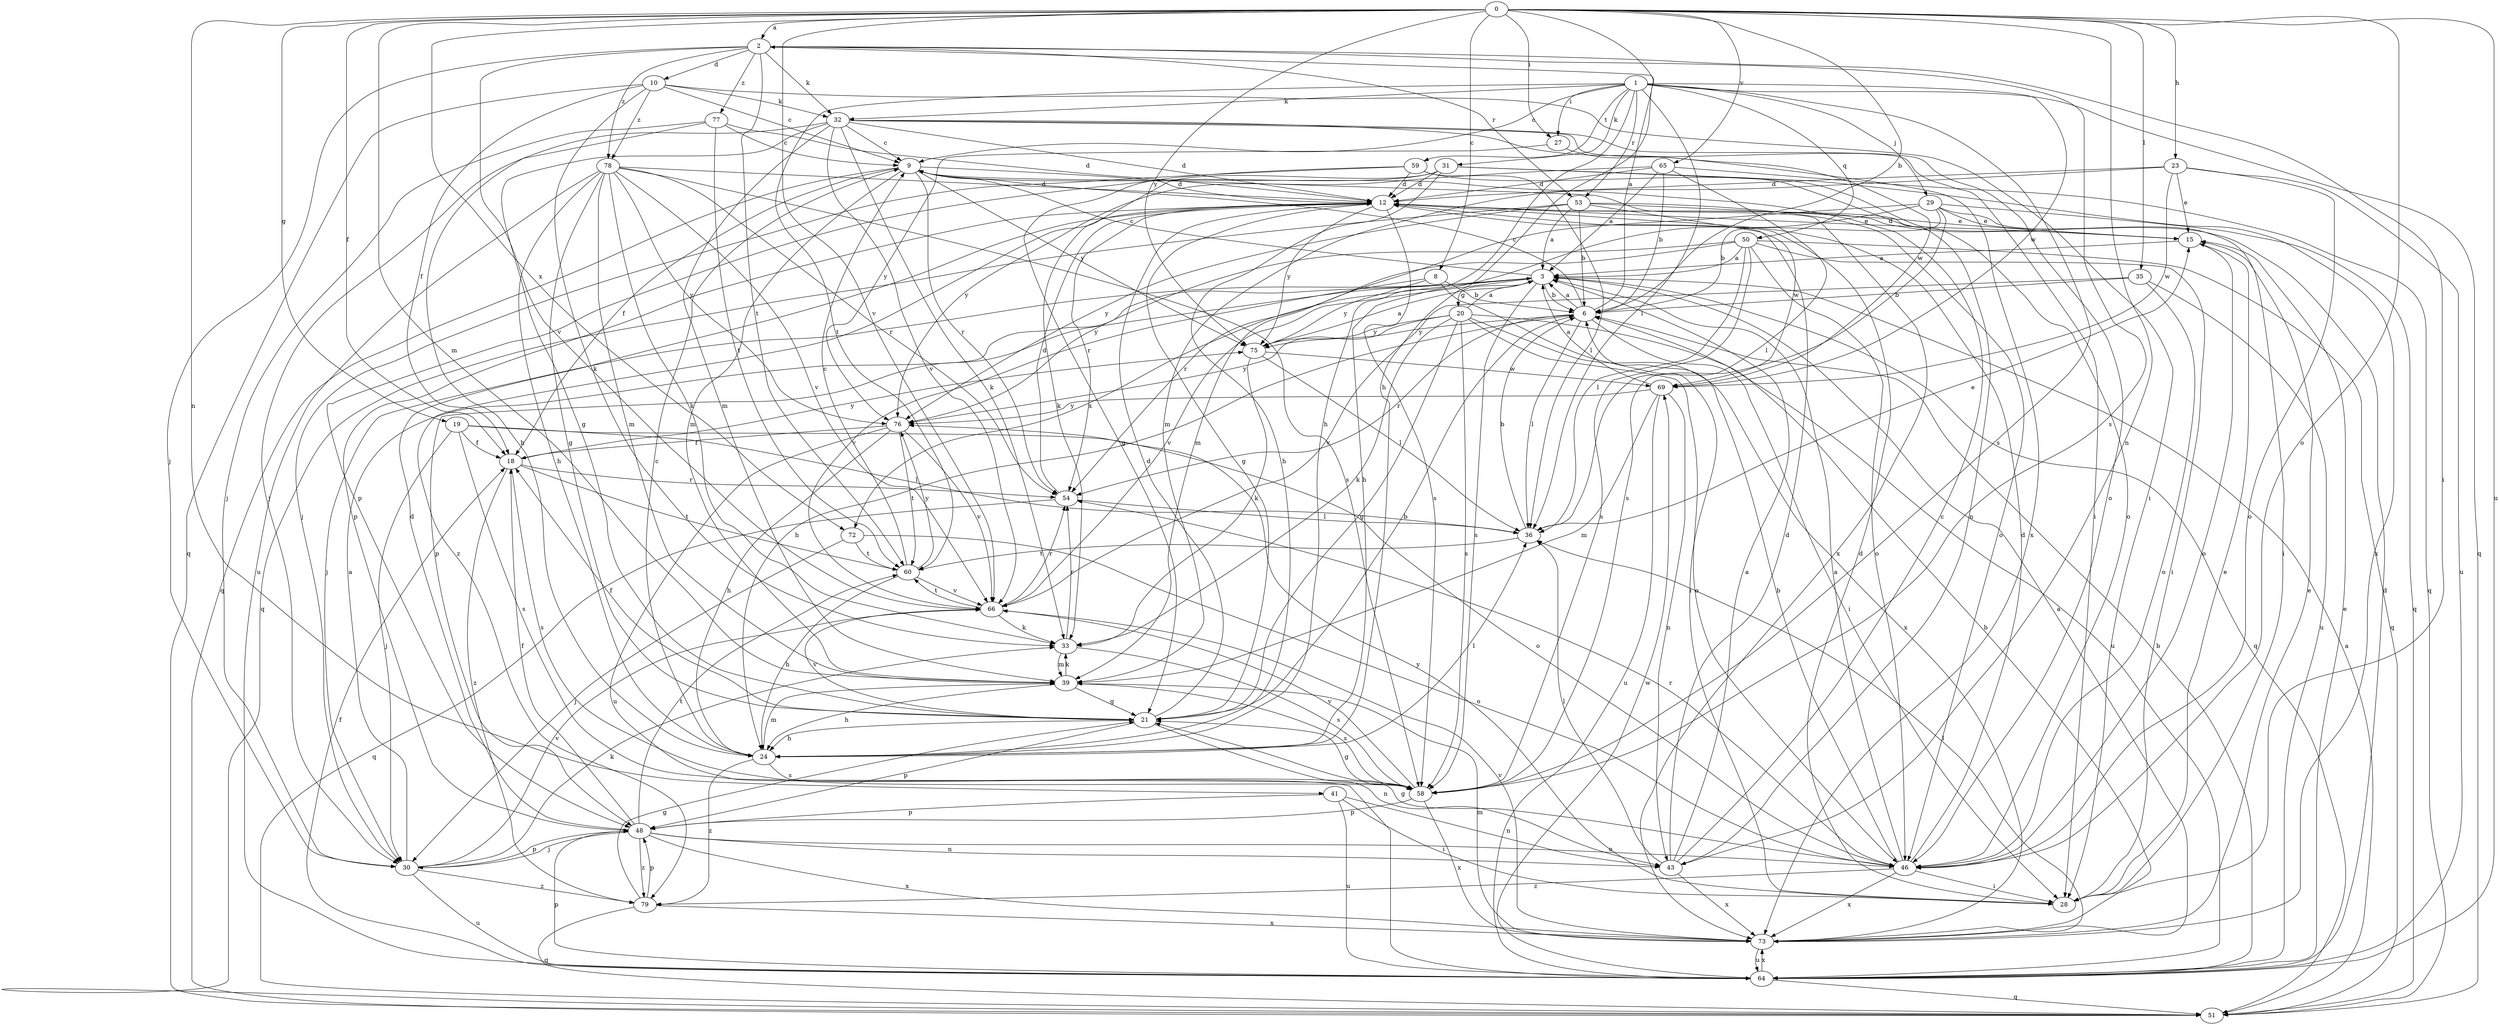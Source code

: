 strict digraph  {
0;
1;
2;
3;
6;
8;
9;
10;
12;
15;
18;
19;
20;
21;
23;
24;
27;
28;
29;
30;
31;
32;
33;
35;
36;
39;
41;
43;
46;
48;
50;
51;
53;
54;
58;
59;
60;
64;
65;
66;
69;
72;
73;
75;
76;
77;
78;
79;
0 -> 2  [label=a];
0 -> 6  [label=b];
0 -> 8  [label=c];
0 -> 18  [label=f];
0 -> 19  [label=g];
0 -> 23  [label=h];
0 -> 24  [label=h];
0 -> 27  [label=i];
0 -> 35  [label=l];
0 -> 39  [label=m];
0 -> 41  [label=n];
0 -> 43  [label=n];
0 -> 46  [label=o];
0 -> 64  [label=u];
0 -> 65  [label=v];
0 -> 66  [label=v];
0 -> 72  [label=x];
0 -> 75  [label=y];
1 -> 9  [label=c];
1 -> 24  [label=h];
1 -> 27  [label=i];
1 -> 29  [label=j];
1 -> 31  [label=k];
1 -> 32  [label=k];
1 -> 36  [label=l];
1 -> 50  [label=q];
1 -> 51  [label=q];
1 -> 53  [label=r];
1 -> 58  [label=s];
1 -> 59  [label=t];
1 -> 60  [label=t];
1 -> 69  [label=w];
2 -> 10  [label=d];
2 -> 28  [label=i];
2 -> 30  [label=j];
2 -> 32  [label=k];
2 -> 53  [label=r];
2 -> 58  [label=s];
2 -> 60  [label=t];
2 -> 66  [label=v];
2 -> 77  [label=z];
2 -> 78  [label=z];
3 -> 6  [label=b];
3 -> 9  [label=c];
3 -> 20  [label=g];
3 -> 30  [label=j];
3 -> 48  [label=p];
3 -> 51  [label=q];
3 -> 58  [label=s];
3 -> 66  [label=v];
3 -> 72  [label=x];
6 -> 2  [label=a];
6 -> 3  [label=a];
6 -> 9  [label=c];
6 -> 24  [label=h];
6 -> 28  [label=i];
6 -> 36  [label=l];
6 -> 54  [label=r];
6 -> 75  [label=y];
8 -> 6  [label=b];
8 -> 28  [label=i];
8 -> 66  [label=v];
8 -> 75  [label=y];
9 -> 12  [label=d];
9 -> 18  [label=f];
9 -> 39  [label=m];
9 -> 51  [label=q];
9 -> 54  [label=r];
9 -> 73  [label=x];
9 -> 75  [label=y];
10 -> 9  [label=c];
10 -> 18  [label=f];
10 -> 28  [label=i];
10 -> 32  [label=k];
10 -> 33  [label=k];
10 -> 51  [label=q];
10 -> 78  [label=z];
12 -> 15  [label=e];
12 -> 21  [label=g];
12 -> 48  [label=p];
12 -> 54  [label=r];
12 -> 58  [label=s];
12 -> 75  [label=y];
12 -> 79  [label=z];
15 -> 3  [label=a];
15 -> 12  [label=d];
15 -> 46  [label=o];
18 -> 54  [label=r];
18 -> 58  [label=s];
18 -> 60  [label=t];
18 -> 75  [label=y];
18 -> 79  [label=z];
19 -> 18  [label=f];
19 -> 30  [label=j];
19 -> 36  [label=l];
19 -> 46  [label=o];
19 -> 58  [label=s];
20 -> 3  [label=a];
20 -> 21  [label=g];
20 -> 33  [label=k];
20 -> 46  [label=o];
20 -> 58  [label=s];
20 -> 64  [label=u];
20 -> 73  [label=x];
20 -> 75  [label=y];
20 -> 76  [label=y];
21 -> 6  [label=b];
21 -> 12  [label=d];
21 -> 18  [label=f];
21 -> 24  [label=h];
21 -> 43  [label=n];
21 -> 48  [label=p];
21 -> 66  [label=v];
23 -> 12  [label=d];
23 -> 15  [label=e];
23 -> 39  [label=m];
23 -> 46  [label=o];
23 -> 64  [label=u];
23 -> 69  [label=w];
24 -> 9  [label=c];
24 -> 36  [label=l];
24 -> 39  [label=m];
24 -> 58  [label=s];
24 -> 79  [label=z];
27 -> 69  [label=w];
27 -> 76  [label=y];
28 -> 12  [label=d];
28 -> 15  [label=e];
28 -> 76  [label=y];
29 -> 6  [label=b];
29 -> 15  [label=e];
29 -> 24  [label=h];
29 -> 28  [label=i];
29 -> 39  [label=m];
29 -> 51  [label=q];
29 -> 58  [label=s];
30 -> 3  [label=a];
30 -> 33  [label=k];
30 -> 48  [label=p];
30 -> 64  [label=u];
30 -> 66  [label=v];
30 -> 79  [label=z];
31 -> 12  [label=d];
31 -> 24  [label=h];
31 -> 33  [label=k];
31 -> 46  [label=o];
31 -> 48  [label=p];
31 -> 73  [label=x];
32 -> 9  [label=c];
32 -> 12  [label=d];
32 -> 21  [label=g];
32 -> 28  [label=i];
32 -> 30  [label=j];
32 -> 33  [label=k];
32 -> 39  [label=m];
32 -> 46  [label=o];
32 -> 66  [label=v];
32 -> 73  [label=x];
33 -> 39  [label=m];
33 -> 54  [label=r];
33 -> 58  [label=s];
35 -> 6  [label=b];
35 -> 46  [label=o];
35 -> 64  [label=u];
35 -> 66  [label=v];
36 -> 6  [label=b];
36 -> 15  [label=e];
36 -> 60  [label=t];
39 -> 21  [label=g];
39 -> 24  [label=h];
39 -> 33  [label=k];
39 -> 58  [label=s];
41 -> 28  [label=i];
41 -> 43  [label=n];
41 -> 48  [label=p];
41 -> 64  [label=u];
43 -> 3  [label=a];
43 -> 9  [label=c];
43 -> 12  [label=d];
43 -> 36  [label=l];
43 -> 73  [label=x];
46 -> 3  [label=a];
46 -> 6  [label=b];
46 -> 12  [label=d];
46 -> 21  [label=g];
46 -> 28  [label=i];
46 -> 54  [label=r];
46 -> 73  [label=x];
46 -> 79  [label=z];
48 -> 12  [label=d];
48 -> 18  [label=f];
48 -> 30  [label=j];
48 -> 43  [label=n];
48 -> 46  [label=o];
48 -> 60  [label=t];
48 -> 73  [label=x];
48 -> 79  [label=z];
50 -> 3  [label=a];
50 -> 28  [label=i];
50 -> 36  [label=l];
50 -> 46  [label=o];
50 -> 51  [label=q];
50 -> 54  [label=r];
50 -> 58  [label=s];
50 -> 76  [label=y];
51 -> 3  [label=a];
53 -> 3  [label=a];
53 -> 6  [label=b];
53 -> 15  [label=e];
53 -> 46  [label=o];
53 -> 51  [label=q];
53 -> 69  [label=w];
53 -> 76  [label=y];
54 -> 12  [label=d];
54 -> 36  [label=l];
54 -> 51  [label=q];
58 -> 21  [label=g];
58 -> 48  [label=p];
58 -> 66  [label=v];
58 -> 73  [label=x];
59 -> 12  [label=d];
59 -> 21  [label=g];
59 -> 30  [label=j];
59 -> 36  [label=l];
59 -> 43  [label=n];
60 -> 9  [label=c];
60 -> 24  [label=h];
60 -> 66  [label=v];
60 -> 76  [label=y];
64 -> 6  [label=b];
64 -> 12  [label=d];
64 -> 15  [label=e];
64 -> 18  [label=f];
64 -> 48  [label=p];
64 -> 51  [label=q];
64 -> 69  [label=w];
64 -> 73  [label=x];
65 -> 3  [label=a];
65 -> 6  [label=b];
65 -> 12  [label=d];
65 -> 36  [label=l];
65 -> 51  [label=q];
65 -> 76  [label=y];
66 -> 33  [label=k];
66 -> 54  [label=r];
66 -> 60  [label=t];
69 -> 3  [label=a];
69 -> 39  [label=m];
69 -> 43  [label=n];
69 -> 64  [label=u];
69 -> 76  [label=y];
72 -> 30  [label=j];
72 -> 46  [label=o];
72 -> 60  [label=t];
73 -> 3  [label=a];
73 -> 6  [label=b];
73 -> 15  [label=e];
73 -> 36  [label=l];
73 -> 39  [label=m];
73 -> 64  [label=u];
73 -> 66  [label=v];
75 -> 3  [label=a];
75 -> 33  [label=k];
75 -> 36  [label=l];
75 -> 69  [label=w];
76 -> 18  [label=f];
76 -> 24  [label=h];
76 -> 60  [label=t];
76 -> 64  [label=u];
76 -> 66  [label=v];
77 -> 9  [label=c];
77 -> 12  [label=d];
77 -> 24  [label=h];
77 -> 30  [label=j];
77 -> 60  [label=t];
78 -> 12  [label=d];
78 -> 21  [label=g];
78 -> 24  [label=h];
78 -> 33  [label=k];
78 -> 39  [label=m];
78 -> 54  [label=r];
78 -> 58  [label=s];
78 -> 64  [label=u];
78 -> 66  [label=v];
78 -> 76  [label=y];
79 -> 21  [label=g];
79 -> 48  [label=p];
79 -> 51  [label=q];
79 -> 73  [label=x];
}
